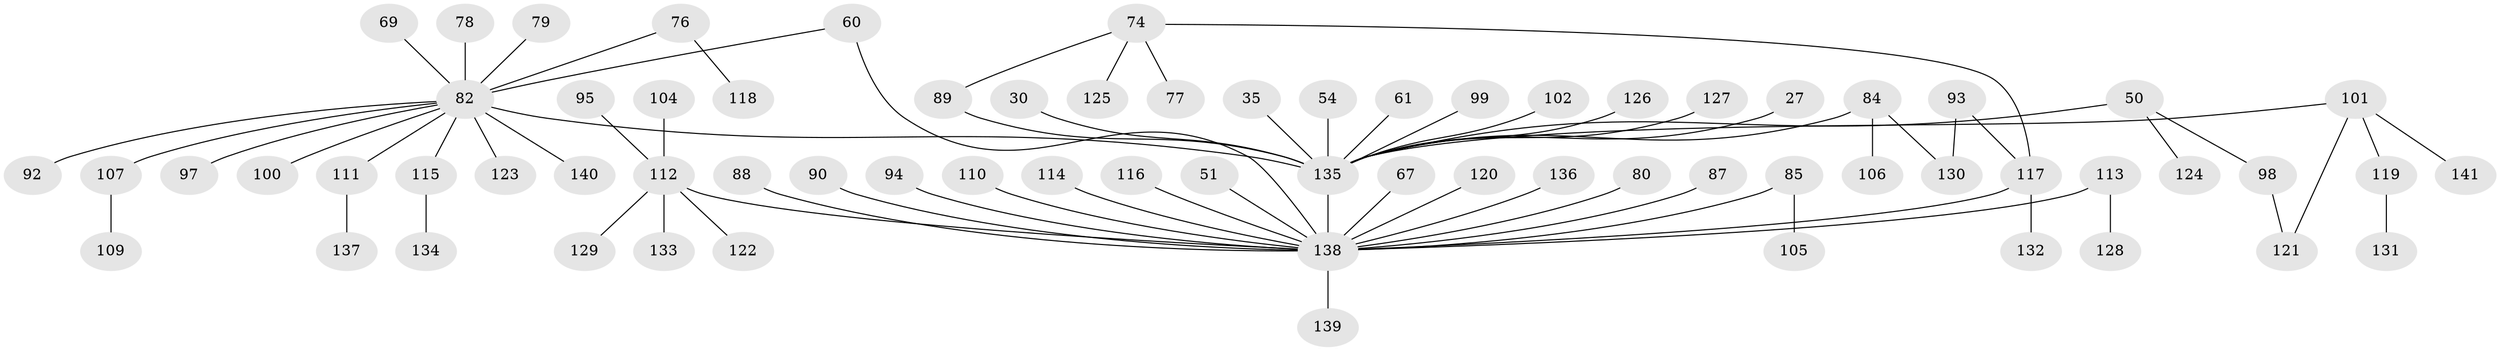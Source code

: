 // original degree distribution, {4: 0.05673758865248227, 5: 0.03546099290780142, 10: 0.0070921985815602835, 2: 0.3404255319148936, 8: 0.014184397163120567, 3: 0.14184397163120568, 1: 0.3971631205673759, 7: 0.0070921985815602835}
// Generated by graph-tools (version 1.1) at 2025/41/03/09/25 04:41:17]
// undirected, 70 vertices, 73 edges
graph export_dot {
graph [start="1"]
  node [color=gray90,style=filled];
  27;
  30;
  35;
  50 [super="+31+46"];
  51;
  54;
  60;
  61;
  67;
  69;
  74;
  76;
  77;
  78;
  79;
  80;
  82 [super="+66+41+42+57"];
  84 [super="+63"];
  85;
  87;
  88 [super="+70"];
  89 [super="+34"];
  90 [super="+52"];
  92;
  93;
  94;
  95;
  97 [super="+16"];
  98 [super="+59+81"];
  99;
  100;
  101 [super="+96"];
  102;
  104;
  105;
  106 [super="+72"];
  107;
  109;
  110;
  111;
  112 [super="+48+91+103"];
  113;
  114;
  115 [super="+28+43"];
  116;
  117 [super="+65"];
  118;
  119;
  120;
  121;
  122;
  123;
  124;
  125;
  126;
  127;
  128;
  129;
  130;
  131;
  132;
  133;
  134;
  135 [super="+17+55+18+21"];
  136;
  137;
  138 [super="+32+7+86+83"];
  139 [super="+108"];
  140;
  141;
  27 -- 135;
  30 -- 135;
  35 -- 135;
  50 -- 124;
  50 -- 135 [weight=2];
  50 -- 98;
  51 -- 138;
  54 -- 135;
  60 -- 138;
  60 -- 82;
  61 -- 135;
  67 -- 138;
  69 -- 82;
  74 -- 77;
  74 -- 125;
  74 -- 117;
  74 -- 89;
  76 -- 118;
  76 -- 82;
  78 -- 82;
  79 -- 82;
  80 -- 138;
  82 -- 115;
  82 -- 100;
  82 -- 135 [weight=3];
  82 -- 107;
  82 -- 92;
  82 -- 97 [weight=2];
  82 -- 140;
  82 -- 111;
  82 -- 123;
  84 -- 130;
  84 -- 135 [weight=2];
  84 -- 106;
  85 -- 105;
  85 -- 138;
  87 -- 138;
  88 -- 138;
  89 -- 135;
  90 -- 138;
  93 -- 130;
  93 -- 117;
  94 -- 138;
  95 -- 112;
  98 -- 121;
  99 -- 135;
  101 -- 141;
  101 -- 121;
  101 -- 119;
  101 -- 135;
  102 -- 135;
  104 -- 112;
  107 -- 109;
  110 -- 138;
  111 -- 137;
  112 -- 129;
  112 -- 133;
  112 -- 138;
  112 -- 122;
  113 -- 128;
  113 -- 138;
  114 -- 138;
  115 -- 134;
  116 -- 138;
  117 -- 132;
  117 -- 138;
  119 -- 131;
  120 -- 138;
  126 -- 135;
  127 -- 135;
  135 -- 138 [weight=2];
  136 -- 138;
  138 -- 139 [weight=2];
}
